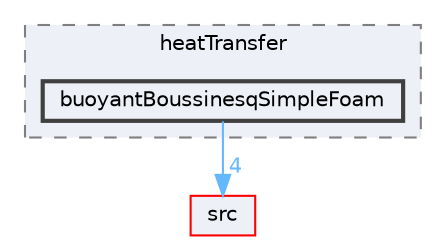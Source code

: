 digraph "applications/solvers/heatTransfer/buoyantBoussinesqSimpleFoam"
{
 // LATEX_PDF_SIZE
  bgcolor="transparent";
  edge [fontname=Helvetica,fontsize=10,labelfontname=Helvetica,labelfontsize=10];
  node [fontname=Helvetica,fontsize=10,shape=box,height=0.2,width=0.4];
  compound=true
  subgraph clusterdir_faee72e18493b47f6f5cdf576f4c62ea {
    graph [ bgcolor="#edf0f7", pencolor="grey50", label="heatTransfer", fontname=Helvetica,fontsize=10 style="filled,dashed", URL="dir_faee72e18493b47f6f5cdf576f4c62ea.html",tooltip=""]
  dir_52164427c7c2ed6f369324bc8d8efa0d [label="buoyantBoussinesqSimpleFoam", fillcolor="#edf0f7", color="grey25", style="filled,bold", URL="dir_52164427c7c2ed6f369324bc8d8efa0d.html",tooltip=""];
  }
  dir_68267d1309a1af8e8297ef4c3efbcdba [label="src", fillcolor="#edf0f7", color="red", style="filled", URL="dir_68267d1309a1af8e8297ef4c3efbcdba.html",tooltip=""];
  dir_52164427c7c2ed6f369324bc8d8efa0d->dir_68267d1309a1af8e8297ef4c3efbcdba [headlabel="4", labeldistance=1.5 headhref="dir_000360_003729.html" href="dir_000360_003729.html" color="steelblue1" fontcolor="steelblue1"];
}
